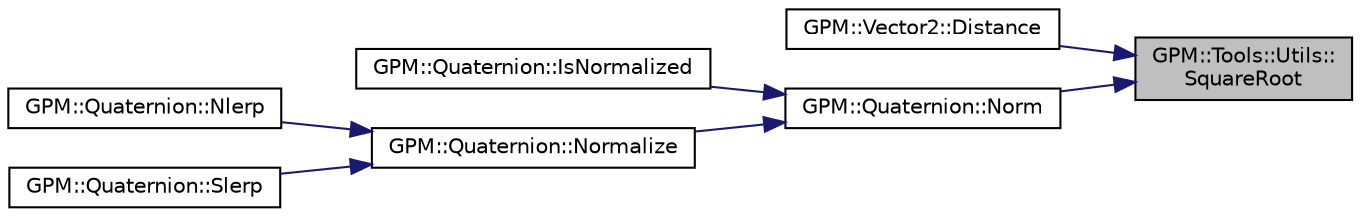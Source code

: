 digraph "GPM::Tools::Utils::SquareRoot"
{
 // INTERACTIVE_SVG=YES
 // LATEX_PDF_SIZE
  edge [fontname="Helvetica",fontsize="10",labelfontname="Helvetica",labelfontsize="10"];
  node [fontname="Helvetica",fontsize="10",shape=record];
  rankdir="RL";
  Node124 [label="GPM::Tools::Utils::\lSquareRoot",height=0.2,width=0.4,color="black", fillcolor="grey75", style="filled", fontcolor="black",tooltip="Return the square root of a numeric value."];
  Node124 -> Node125 [dir="back",color="midnightblue",fontsize="10",style="solid",fontname="Helvetica"];
  Node125 [label="GPM::Vector2::Distance",height=0.2,width=0.4,color="black", fillcolor="white", style="filled",URL="$struct_g_p_m_1_1_vector2.html#a62e3df0df82712c3d648d50b24b6c4e0",tooltip=" "];
  Node124 -> Node126 [dir="back",color="midnightblue",fontsize="10",style="solid",fontname="Helvetica"];
  Node126 [label="GPM::Quaternion::Norm",height=0.2,width=0.4,color="black", fillcolor="white", style="filled",URL="$struct_g_p_m_1_1_quaternion.html#a6540067ff621a654b007315429aa02a3",tooltip="Norm of a quaternion, alias magnitude."];
  Node126 -> Node127 [dir="back",color="midnightblue",fontsize="10",style="solid",fontname="Helvetica"];
  Node127 [label="GPM::Quaternion::IsNormalized",height=0.2,width=0.4,color="black", fillcolor="white", style="filled",URL="$struct_g_p_m_1_1_quaternion.html#a94dceaa6ef3a308796f68ba4a4074acf",tooltip="Check if the quaternion is normalized."];
  Node126 -> Node128 [dir="back",color="midnightblue",fontsize="10",style="solid",fontname="Helvetica"];
  Node128 [label="GPM::Quaternion::Normalize",height=0.2,width=0.4,color="black", fillcolor="white", style="filled",URL="$struct_g_p_m_1_1_quaternion.html#a31901682c3179662db46bf6f7ac57126",tooltip="Normalize the current quaternion."];
  Node128 -> Node129 [dir="back",color="midnightblue",fontsize="10",style="solid",fontname="Helvetica"];
  Node129 [label="GPM::Quaternion::Nlerp",height=0.2,width=0.4,color="black", fillcolor="white", style="filled",URL="$struct_g_p_m_1_1_quaternion.html#af85f9a13557293294b2ddff0ddac4b24",tooltip="Normalized interpolate between two quaternions."];
  Node128 -> Node130 [dir="back",color="midnightblue",fontsize="10",style="solid",fontname="Helvetica"];
  Node130 [label="GPM::Quaternion::Slerp",height=0.2,width=0.4,color="black", fillcolor="white", style="filled",URL="$struct_g_p_m_1_1_quaternion.html#a998a28ddd5cf611d1809ce36cacd285a",tooltip="Smoothly interpolate between two quaternions."];
}

